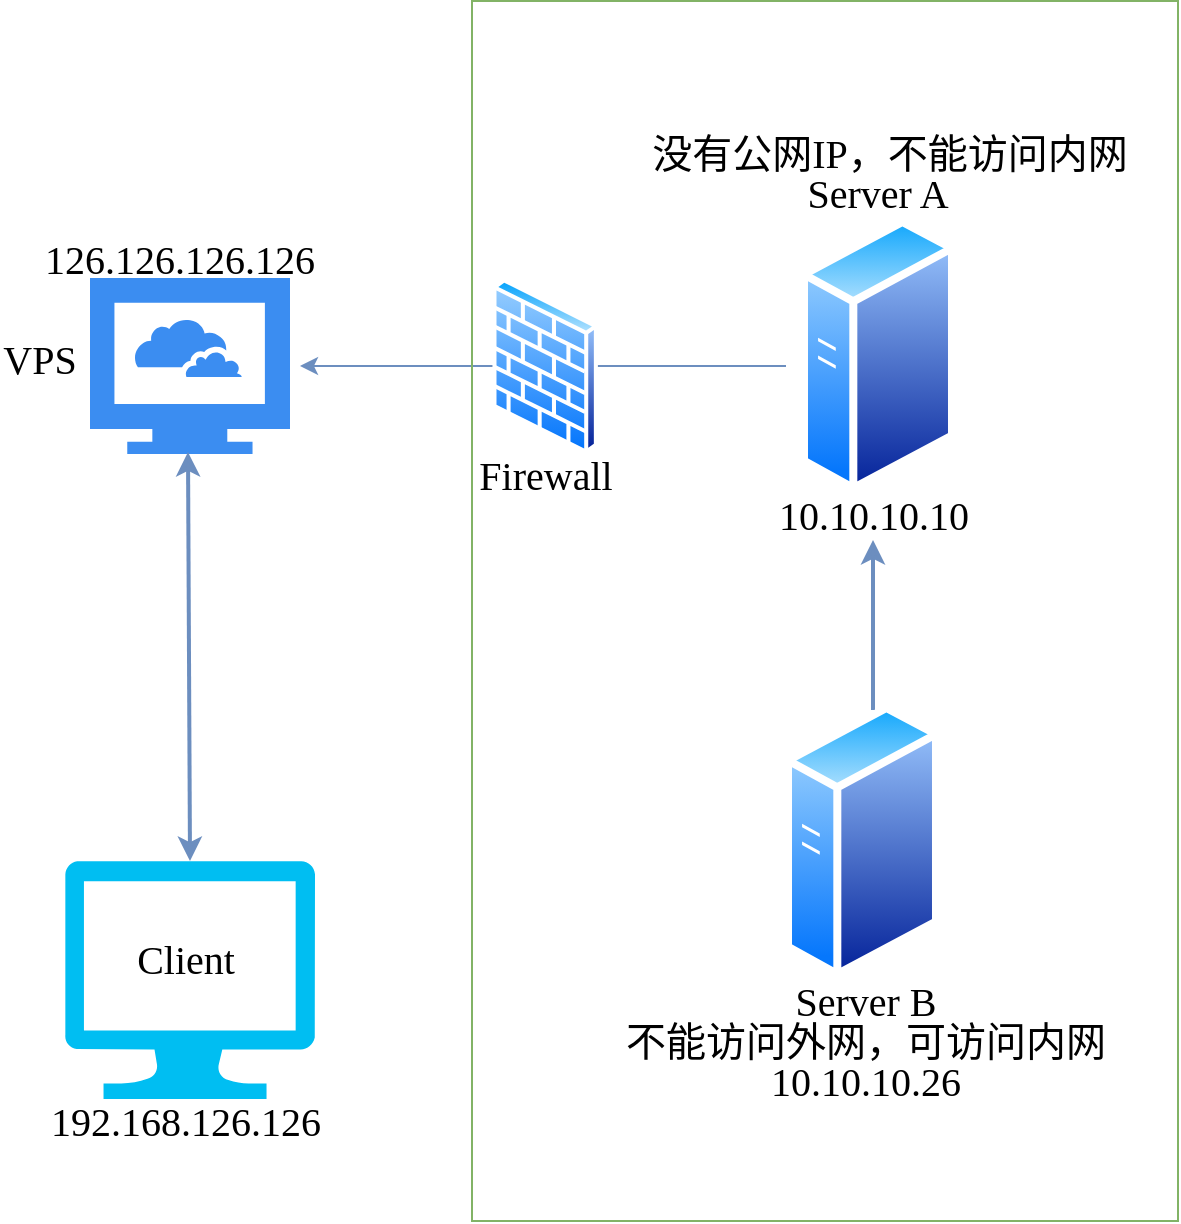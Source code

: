 <mxfile version="10.7.3" type="device"><diagram name="Page-1" id="c37626ed-c26b-45fb-9056-f9ebc6bb27b6"><mxGraphModel dx="821" dy="693" grid="1" gridSize="10" guides="1" tooltips="1" connect="1" arrows="1" fold="1" page="1" pageScale="1" pageWidth="1100" pageHeight="850" background="#ffffff" math="0" shadow="0"><root><mxCell id="0"/><mxCell id="1" parent="0"/><mxCell id="6VNRT0O39cLLImK_EHG4-21" value="" style="endArrow=classic;html=1;fillColor=#dae8fc;strokeColor=#6c8ebf;" edge="1" parent="1"><mxGeometry width="50" height="50" relative="1" as="geometry"><mxPoint x="423" y="257" as="sourcePoint"/><mxPoint x="180" y="257" as="targetPoint"/></mxGeometry></mxCell><mxCell id="6VNRT0O39cLLImK_EHG4-1" value="" style="endArrow=classic;html=1;shadow=0;strokeWidth=2;fontFamily=Times New Roman;fontSize=20;fillColor=#dae8fc;strokeColor=#6c8ebf;rounded=0;" edge="1" parent="1"><mxGeometry width="50" height="50" relative="1" as="geometry"><mxPoint x="466.5" y="429" as="sourcePoint"/><mxPoint x="466.5" y="344" as="targetPoint"/></mxGeometry></mxCell><mxCell id="6VNRT0O39cLLImK_EHG4-2" value="" style="rounded=0;whiteSpace=wrap;html=1;fillColor=none;fontFamily=Times New Roman;fontSize=20;strokeColor=#82b366;rotation=90;" vertex="1" parent="1"><mxGeometry x="137.5" y="203" width="610" height="353" as="geometry"/></mxCell><mxCell id="6VNRT0O39cLLImK_EHG4-3" value="" style="html=1;aspect=fixed;strokeColor=none;shadow=0;align=center;verticalAlign=top;fillColor=#3B8DF1;shape=mxgraph.gcp2.cloud_computer" vertex="1" parent="1"><mxGeometry x="75" y="213" width="100" height="88" as="geometry"/></mxCell><mxCell id="6VNRT0O39cLLImK_EHG4-4" value="" style="aspect=fixed;perimeter=ellipsePerimeter;html=1;align=center;shadow=0;dashed=0;spacingTop=3;image;image=img/lib/active_directory/generic_server.svg;" vertex="1" parent="1"><mxGeometry x="422" y="425" width="78" height="139" as="geometry"/></mxCell><mxCell id="6VNRT0O39cLLImK_EHG4-6" value="" style="aspect=fixed;perimeter=ellipsePerimeter;html=1;align=center;shadow=0;dashed=0;spacingTop=3;image;image=img/lib/active_directory/firewall.svg;imageBackground=none;" vertex="1" parent="1"><mxGeometry x="275.5" y="213" width="54" height="88" as="geometry"/></mxCell><mxCell id="6VNRT0O39cLLImK_EHG4-7" value="Firewall" style="text;html=1;strokeColor=none;fillColor=none;align=center;verticalAlign=middle;whiteSpace=wrap;rounded=0;fontFamily=Times New Roman;fontSize=20;" vertex="1" parent="1"><mxGeometry x="282.5" y="301" width="40" height="20" as="geometry"/></mxCell><mxCell id="6VNRT0O39cLLImK_EHG4-8" value="10.10.10.10" style="text;html=1;strokeColor=none;fillColor=none;align=center;verticalAlign=middle;whiteSpace=wrap;rounded=0;fontFamily=Times New Roman;fontSize=20;" vertex="1" parent="1"><mxGeometry x="447" y="321" width="40" height="20" as="geometry"/></mxCell><mxCell id="6VNRT0O39cLLImK_EHG4-9" value="126.126.126.126" style="text;html=1;strokeColor=none;fillColor=none;align=center;verticalAlign=middle;whiteSpace=wrap;rounded=0;fontFamily=Times New Roman;fontSize=20;" vertex="1" parent="1"><mxGeometry x="100" y="193" width="40" height="20" as="geometry"/></mxCell><mxCell id="6VNRT0O39cLLImK_EHG4-10" value="Server A&lt;br&gt;" style="text;html=1;strokeColor=none;fillColor=none;align=center;verticalAlign=middle;whiteSpace=wrap;rounded=0;fontFamily=Times New Roman;fontSize=20;" vertex="1" parent="1"><mxGeometry x="420" y="160" width="98" height="20" as="geometry"/></mxCell><mxCell id="6VNRT0O39cLLImK_EHG4-11" value="VPS" style="text;html=1;strokeColor=none;fillColor=none;align=center;verticalAlign=middle;whiteSpace=wrap;rounded=0;fontFamily=Times New Roman;fontSize=20;" vertex="1" parent="1"><mxGeometry x="30" y="242.5" width="40" height="20" as="geometry"/></mxCell><mxCell id="6VNRT0O39cLLImK_EHG4-13" value="没有公网IP，不能访问内网" style="text;html=1;strokeColor=none;fillColor=none;align=center;verticalAlign=middle;whiteSpace=wrap;rounded=0;fontFamily=Times New Roman;fontSize=20;" vertex="1" parent="1"><mxGeometry x="329.5" y="140" width="290" height="20" as="geometry"/></mxCell><mxCell id="6VNRT0O39cLLImK_EHG4-14" value="Server B&lt;br&gt;" style="text;html=1;strokeColor=none;fillColor=none;align=center;verticalAlign=middle;whiteSpace=wrap;rounded=0;fontFamily=Times New Roman;fontSize=20;" vertex="1" parent="1"><mxGeometry x="413.5" y="564" width="98" height="20" as="geometry"/></mxCell><mxCell id="6VNRT0O39cLLImK_EHG4-15" value="不能访问外网，可访问内网" style="text;html=1;strokeColor=none;fillColor=none;align=center;verticalAlign=middle;whiteSpace=wrap;rounded=0;fontFamily=Times New Roman;fontSize=20;" vertex="1" parent="1"><mxGeometry x="322.5" y="584" width="280" height="20" as="geometry"/></mxCell><mxCell id="6VNRT0O39cLLImK_EHG4-16" value="10.10.10.26" style="text;html=1;strokeColor=none;fillColor=none;align=center;verticalAlign=middle;whiteSpace=wrap;rounded=0;fontFamily=Times New Roman;fontSize=20;" vertex="1" parent="1"><mxGeometry x="442.5" y="604" width="40" height="20" as="geometry"/></mxCell><mxCell id="6VNRT0O39cLLImK_EHG4-17" value="" style="verticalLabelPosition=bottom;html=1;verticalAlign=top;align=center;strokeColor=none;fillColor=#00BEF2;shape=mxgraph.azure.computer;pointerEvents=1;fontFamily=Times New Roman;fontSize=20;" vertex="1" parent="1"><mxGeometry x="62.5" y="504.5" width="125" height="119" as="geometry"/></mxCell><mxCell id="6VNRT0O39cLLImK_EHG4-18" value="192.168.126.126" style="text;html=1;strokeColor=none;fillColor=none;align=center;verticalAlign=middle;whiteSpace=wrap;rounded=0;fontFamily=Times New Roman;fontSize=20;" vertex="1" parent="1"><mxGeometry x="102.5" y="623.5" width="40" height="20" as="geometry"/></mxCell><mxCell id="6VNRT0O39cLLImK_EHG4-19" value="Client&lt;br&gt;" style="text;html=1;strokeColor=none;fillColor=none;align=center;verticalAlign=middle;whiteSpace=wrap;rounded=0;fontFamily=Times New Roman;fontSize=20;" vertex="1" parent="1"><mxGeometry x="102.5" y="543" width="40" height="20" as="geometry"/></mxCell><mxCell id="6VNRT0O39cLLImK_EHG4-20" value="" style="endArrow=classic;startArrow=classic;html=1;shadow=0;strokeWidth=2;fontFamily=Times New Roman;fontSize=20;fillColor=#dae8fc;strokeColor=#6c8ebf;exitX=0.5;exitY=0;exitDx=0;exitDy=0;exitPerimeter=0;entryX=0.49;entryY=0.989;entryDx=0;entryDy=0;entryPerimeter=0;" edge="1" parent="1" source="6VNRT0O39cLLImK_EHG4-17" target="6VNRT0O39cLLImK_EHG4-3"><mxGeometry width="50" height="50" relative="1" as="geometry"><mxPoint x="124" y="488" as="sourcePoint"/><mxPoint x="124" y="318" as="targetPoint"/></mxGeometry></mxCell><mxCell id="6VNRT0O39cLLImK_EHG4-22" value="" style="aspect=fixed;perimeter=ellipsePerimeter;html=1;align=center;shadow=0;dashed=0;spacingTop=3;image;image=img/lib/active_directory/generic_server.svg;" vertex="1" parent="1"><mxGeometry x="430" y="182" width="78" height="139" as="geometry"/></mxCell></root></mxGraphModel></diagram></mxfile>